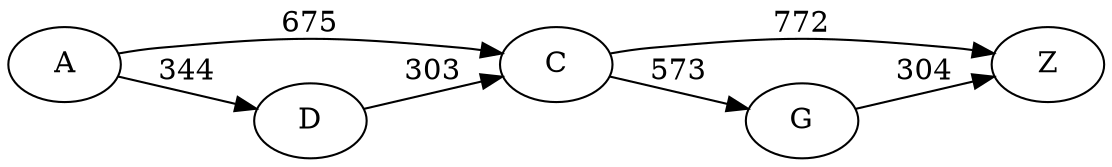 digraph G {
	rankdir=LR size="8,5"
	A
	C
	A -> C [label=675]
	A
	D
	A -> D [label=344]
	C
	Z
	C -> Z [label=772]
	C
	G
	C -> G [label=573]
	D
	C
	D -> C [label=303]
	G
	Z
	G -> Z [label=304]
}
